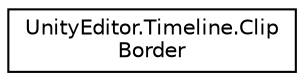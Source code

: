 digraph "Graphical Class Hierarchy"
{
 // LATEX_PDF_SIZE
  edge [fontname="Helvetica",fontsize="10",labelfontname="Helvetica",labelfontsize="10"];
  node [fontname="Helvetica",fontsize="10",shape=record];
  rankdir="LR";
  Node0 [label="UnityEditor.Timeline.Clip\lBorder",height=0.2,width=0.4,color="black", fillcolor="white", style="filled",URL="$class_unity_editor_1_1_timeline_1_1_clip_border.html",tooltip=" "];
}
